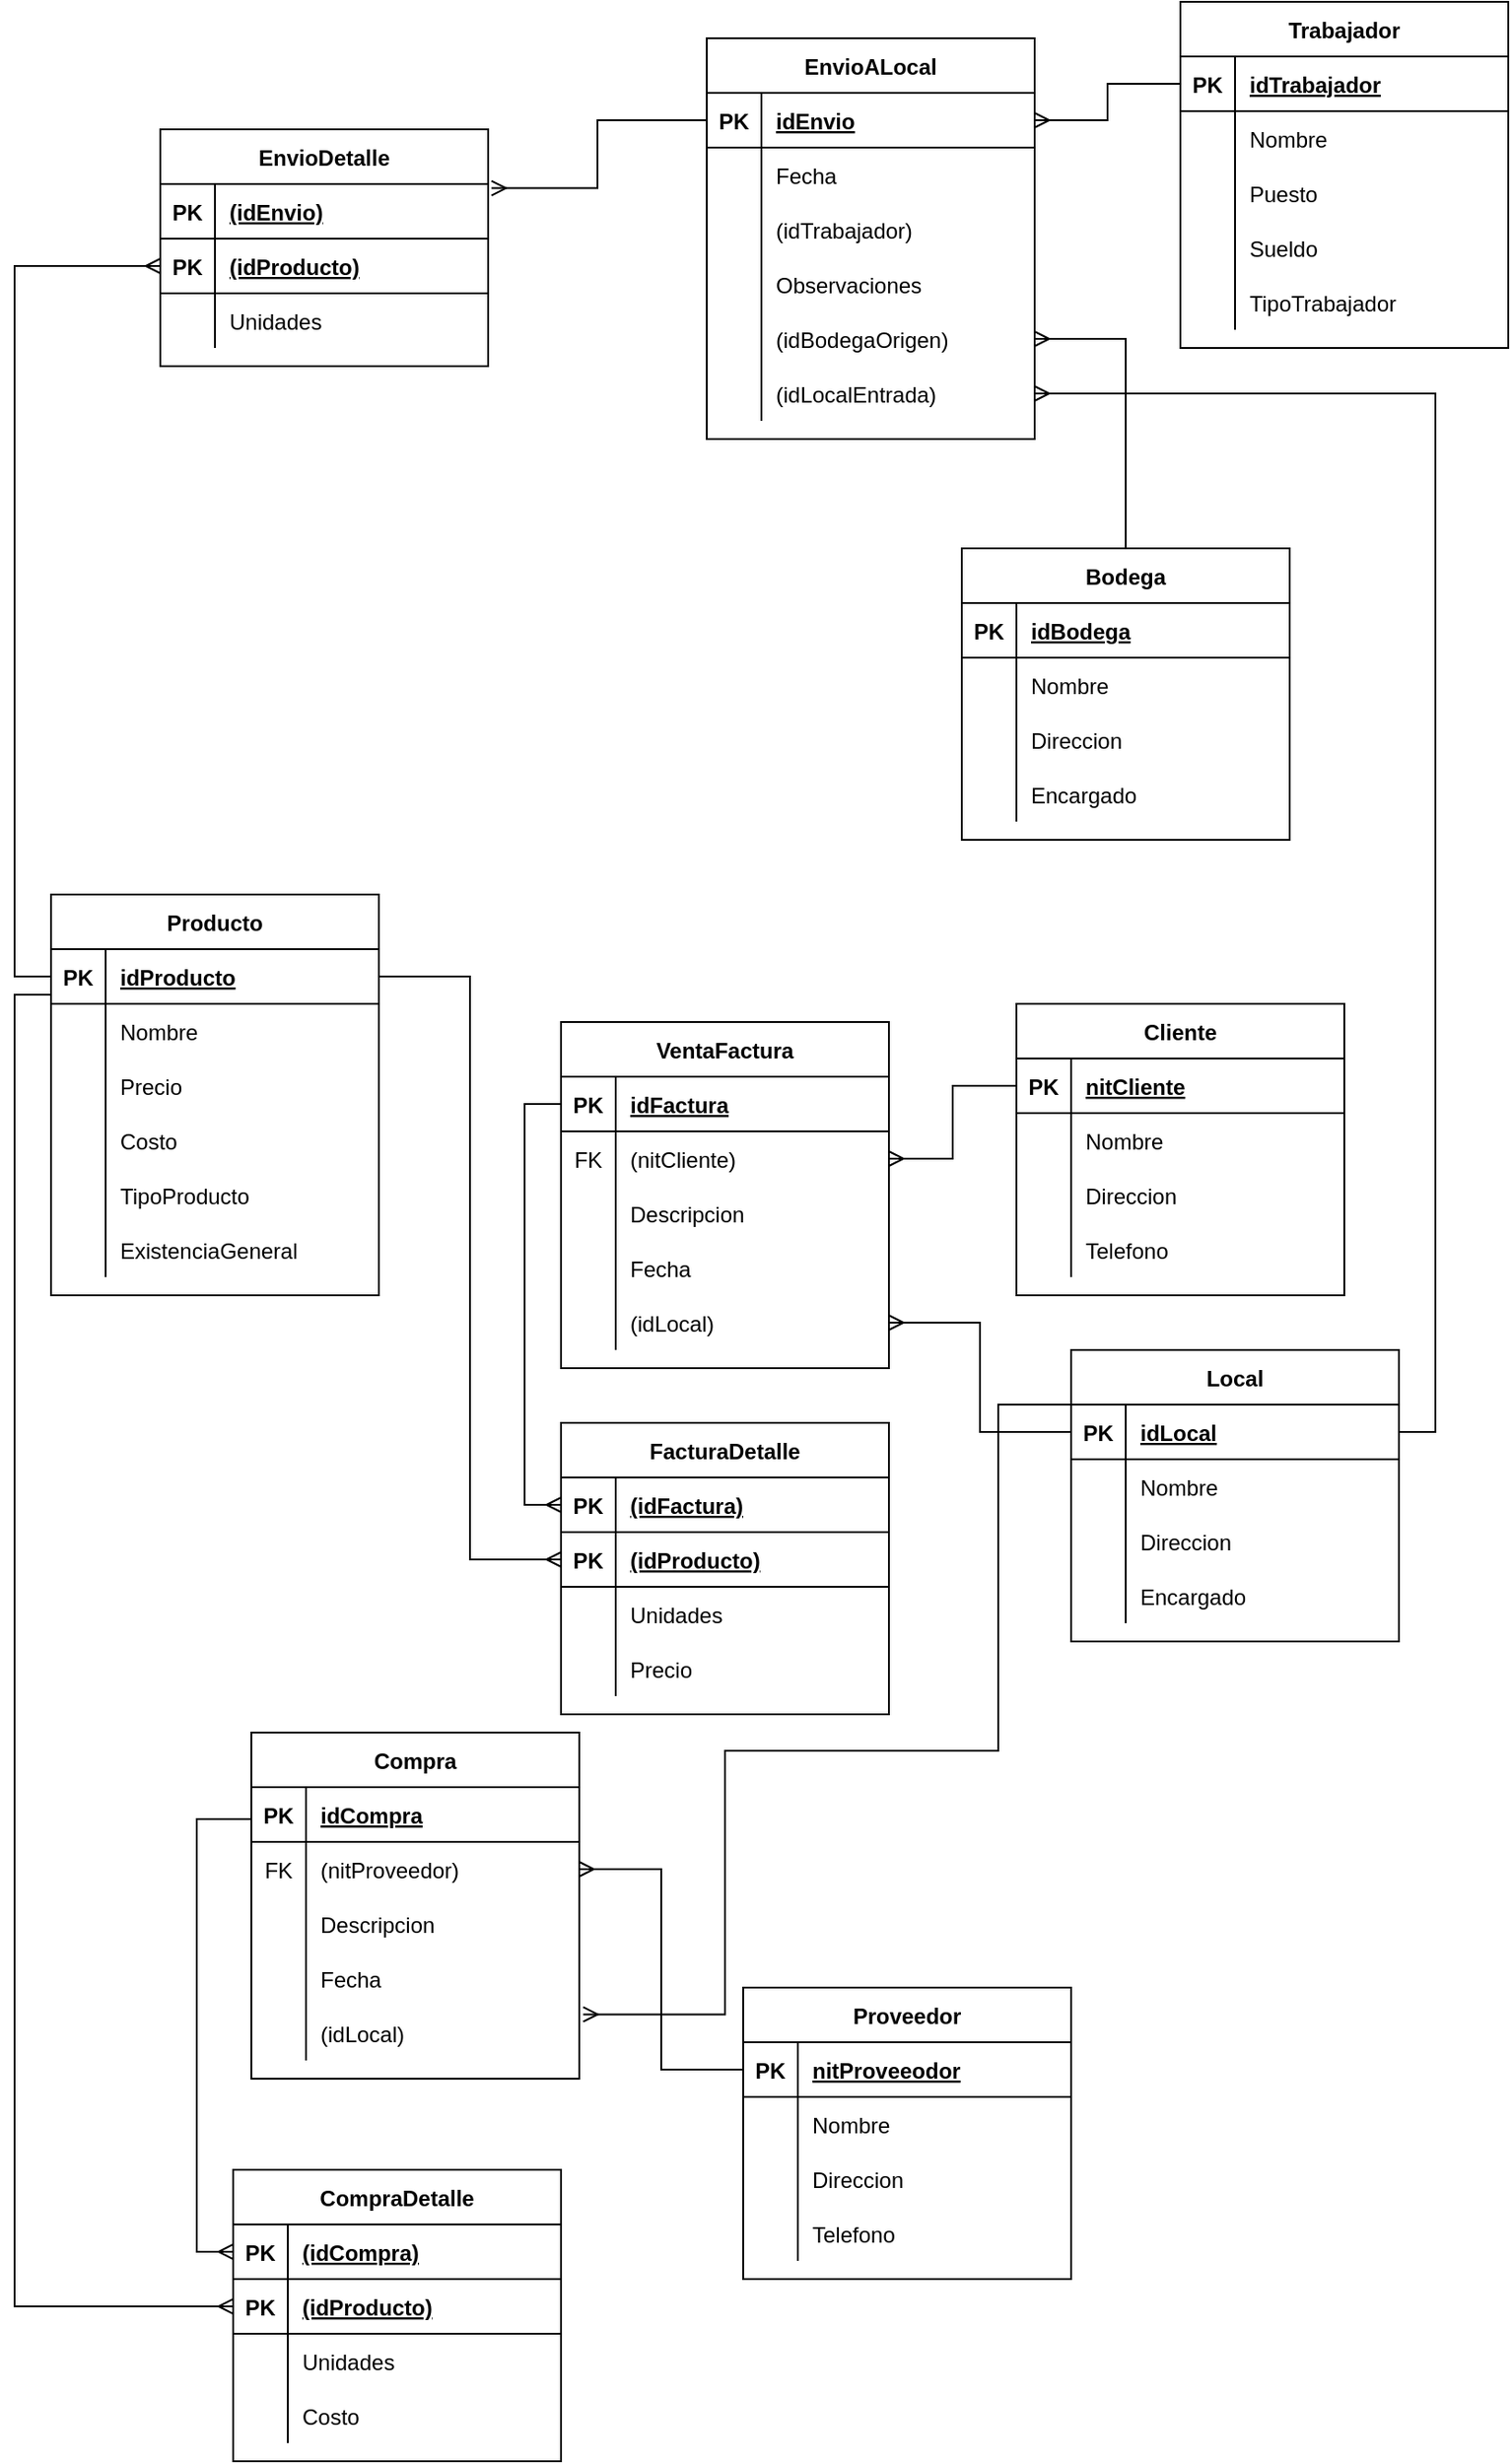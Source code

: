 <mxfile version="13.6.3" type="github">
  <diagram id="hzubIGdESL6_hrJmZI1E" name="Page-1">
    <mxGraphModel dx="892" dy="1833" grid="1" gridSize="10" guides="1" tooltips="1" connect="1" arrows="1" fold="1" page="1" pageScale="1" pageWidth="827" pageHeight="1169" math="0" shadow="0">
      <root>
        <mxCell id="0" />
        <mxCell id="1" parent="0" />
        <mxCell id="xZ7ZK9WfWNy4xOt-RPBV-60" style="edgeStyle=orthogonalEdgeStyle;rounded=0;orthogonalLoop=1;jettySize=auto;html=1;exitX=0;exitY=0.25;exitDx=0;exitDy=0;endArrow=ERmany;endFill=0;" edge="1" parent="1" source="rTr9ATM7VHJF-kAwlQQB-1" target="xZ7ZK9WfWNy4xOt-RPBV-56">
          <mxGeometry relative="1" as="geometry" />
        </mxCell>
        <mxCell id="xZ7ZK9WfWNy4xOt-RPBV-42" style="edgeStyle=orthogonalEdgeStyle;rounded=0;orthogonalLoop=1;jettySize=auto;html=1;exitX=0;exitY=0.5;exitDx=0;exitDy=0;endArrow=ERmany;endFill=0;" edge="1" parent="1" source="xZ7ZK9WfWNy4xOt-RPBV-29" target="xZ7ZK9WfWNy4xOt-RPBV-19">
          <mxGeometry relative="1" as="geometry" />
        </mxCell>
        <mxCell id="xZ7ZK9WfWNy4xOt-RPBV-59" style="edgeStyle=orthogonalEdgeStyle;rounded=0;orthogonalLoop=1;jettySize=auto;html=1;exitX=0;exitY=0.25;exitDx=0;exitDy=0;entryX=0;entryY=0.5;entryDx=0;entryDy=0;endArrow=ERmany;endFill=0;" edge="1" parent="1" source="xZ7ZK9WfWNy4xOt-RPBV-15" target="xZ7ZK9WfWNy4xOt-RPBV-44">
          <mxGeometry relative="1" as="geometry" />
        </mxCell>
        <mxCell id="xZ7ZK9WfWNy4xOt-RPBV-15" value="Compra" style="shape=table;startSize=30;container=1;collapsible=1;childLayout=tableLayout;fixedRows=1;rowLines=0;fontStyle=1;align=center;resizeLast=1;" vertex="1" parent="1">
          <mxGeometry x="210" y="470" width="180.0" height="190" as="geometry" />
        </mxCell>
        <mxCell id="xZ7ZK9WfWNy4xOt-RPBV-16" value="" style="shape=partialRectangle;collapsible=0;dropTarget=0;pointerEvents=0;fillColor=none;top=0;left=0;bottom=1;right=0;points=[[0,0.5],[1,0.5]];portConstraint=eastwest;" vertex="1" parent="xZ7ZK9WfWNy4xOt-RPBV-15">
          <mxGeometry y="30" width="180.0" height="30" as="geometry" />
        </mxCell>
        <mxCell id="xZ7ZK9WfWNy4xOt-RPBV-17" value="PK" style="shape=partialRectangle;connectable=0;fillColor=none;top=0;left=0;bottom=0;right=0;fontStyle=1;overflow=hidden;" vertex="1" parent="xZ7ZK9WfWNy4xOt-RPBV-16">
          <mxGeometry width="30" height="30" as="geometry" />
        </mxCell>
        <mxCell id="xZ7ZK9WfWNy4xOt-RPBV-18" value="idCompra" style="shape=partialRectangle;connectable=0;fillColor=none;top=0;left=0;bottom=0;right=0;align=left;spacingLeft=6;fontStyle=5;overflow=hidden;" vertex="1" parent="xZ7ZK9WfWNy4xOt-RPBV-16">
          <mxGeometry x="30" width="150.0" height="30" as="geometry" />
        </mxCell>
        <mxCell id="xZ7ZK9WfWNy4xOt-RPBV-19" value="" style="shape=partialRectangle;collapsible=0;dropTarget=0;pointerEvents=0;fillColor=none;top=0;left=0;bottom=0;right=0;points=[[0,0.5],[1,0.5]];portConstraint=eastwest;" vertex="1" parent="xZ7ZK9WfWNy4xOt-RPBV-15">
          <mxGeometry y="60" width="180.0" height="30" as="geometry" />
        </mxCell>
        <mxCell id="xZ7ZK9WfWNy4xOt-RPBV-20" value="FK" style="shape=partialRectangle;connectable=0;fillColor=none;top=0;left=0;bottom=0;right=0;editable=1;overflow=hidden;" vertex="1" parent="xZ7ZK9WfWNy4xOt-RPBV-19">
          <mxGeometry width="30" height="30" as="geometry" />
        </mxCell>
        <mxCell id="xZ7ZK9WfWNy4xOt-RPBV-21" value="(nitProveedor)" style="shape=partialRectangle;connectable=0;fillColor=none;top=0;left=0;bottom=0;right=0;align=left;spacingLeft=6;overflow=hidden;" vertex="1" parent="xZ7ZK9WfWNy4xOt-RPBV-19">
          <mxGeometry x="30" width="150.0" height="30" as="geometry" />
        </mxCell>
        <mxCell id="xZ7ZK9WfWNy4xOt-RPBV-22" value="" style="shape=partialRectangle;collapsible=0;dropTarget=0;pointerEvents=0;fillColor=none;top=0;left=0;bottom=0;right=0;points=[[0,0.5],[1,0.5]];portConstraint=eastwest;" vertex="1" parent="xZ7ZK9WfWNy4xOt-RPBV-15">
          <mxGeometry y="90" width="180.0" height="30" as="geometry" />
        </mxCell>
        <mxCell id="xZ7ZK9WfWNy4xOt-RPBV-23" value="" style="shape=partialRectangle;connectable=0;fillColor=none;top=0;left=0;bottom=0;right=0;editable=1;overflow=hidden;" vertex="1" parent="xZ7ZK9WfWNy4xOt-RPBV-22">
          <mxGeometry width="30" height="30" as="geometry" />
        </mxCell>
        <mxCell id="xZ7ZK9WfWNy4xOt-RPBV-24" value="Descripcion" style="shape=partialRectangle;connectable=0;fillColor=none;top=0;left=0;bottom=0;right=0;align=left;spacingLeft=6;overflow=hidden;" vertex="1" parent="xZ7ZK9WfWNy4xOt-RPBV-22">
          <mxGeometry x="30" width="150.0" height="30" as="geometry" />
        </mxCell>
        <mxCell id="xZ7ZK9WfWNy4xOt-RPBV-25" value="" style="shape=partialRectangle;collapsible=0;dropTarget=0;pointerEvents=0;fillColor=none;top=0;left=0;bottom=0;right=0;points=[[0,0.5],[1,0.5]];portConstraint=eastwest;" vertex="1" parent="xZ7ZK9WfWNy4xOt-RPBV-15">
          <mxGeometry y="120" width="180.0" height="30" as="geometry" />
        </mxCell>
        <mxCell id="xZ7ZK9WfWNy4xOt-RPBV-26" value="" style="shape=partialRectangle;connectable=0;fillColor=none;top=0;left=0;bottom=0;right=0;editable=1;overflow=hidden;" vertex="1" parent="xZ7ZK9WfWNy4xOt-RPBV-25">
          <mxGeometry width="30" height="30" as="geometry" />
        </mxCell>
        <mxCell id="xZ7ZK9WfWNy4xOt-RPBV-27" value="Fecha" style="shape=partialRectangle;connectable=0;fillColor=none;top=0;left=0;bottom=0;right=0;align=left;spacingLeft=6;overflow=hidden;" vertex="1" parent="xZ7ZK9WfWNy4xOt-RPBV-25">
          <mxGeometry x="30" width="150.0" height="30" as="geometry" />
        </mxCell>
        <mxCell id="xZ7ZK9WfWNy4xOt-RPBV-108" value="" style="shape=partialRectangle;collapsible=0;dropTarget=0;pointerEvents=0;fillColor=none;top=0;left=0;bottom=0;right=0;points=[[0,0.5],[1,0.5]];portConstraint=eastwest;" vertex="1" parent="xZ7ZK9WfWNy4xOt-RPBV-15">
          <mxGeometry y="150" width="180.0" height="30" as="geometry" />
        </mxCell>
        <mxCell id="xZ7ZK9WfWNy4xOt-RPBV-109" value="" style="shape=partialRectangle;connectable=0;fillColor=none;top=0;left=0;bottom=0;right=0;editable=1;overflow=hidden;" vertex="1" parent="xZ7ZK9WfWNy4xOt-RPBV-108">
          <mxGeometry width="30" height="30" as="geometry" />
        </mxCell>
        <mxCell id="xZ7ZK9WfWNy4xOt-RPBV-110" value="(idLocal)" style="shape=partialRectangle;connectable=0;fillColor=none;top=0;left=0;bottom=0;right=0;align=left;spacingLeft=6;overflow=hidden;" vertex="1" parent="xZ7ZK9WfWNy4xOt-RPBV-108">
          <mxGeometry x="30" width="150.0" height="30" as="geometry" />
        </mxCell>
        <mxCell id="xZ7ZK9WfWNy4xOt-RPBV-61" value="VentaFactura" style="shape=table;startSize=30;container=1;collapsible=1;childLayout=tableLayout;fixedRows=1;rowLines=0;fontStyle=1;align=center;resizeLast=1;" vertex="1" parent="1">
          <mxGeometry x="380" y="80" width="180" height="190" as="geometry" />
        </mxCell>
        <mxCell id="xZ7ZK9WfWNy4xOt-RPBV-62" value="" style="shape=partialRectangle;collapsible=0;dropTarget=0;pointerEvents=0;fillColor=none;top=0;left=0;bottom=1;right=0;points=[[0,0.5],[1,0.5]];portConstraint=eastwest;" vertex="1" parent="xZ7ZK9WfWNy4xOt-RPBV-61">
          <mxGeometry y="30" width="180" height="30" as="geometry" />
        </mxCell>
        <mxCell id="xZ7ZK9WfWNy4xOt-RPBV-63" value="PK" style="shape=partialRectangle;connectable=0;fillColor=none;top=0;left=0;bottom=0;right=0;fontStyle=1;overflow=hidden;" vertex="1" parent="xZ7ZK9WfWNy4xOt-RPBV-62">
          <mxGeometry width="30" height="30" as="geometry" />
        </mxCell>
        <mxCell id="xZ7ZK9WfWNy4xOt-RPBV-64" value="idFactura" style="shape=partialRectangle;connectable=0;fillColor=none;top=0;left=0;bottom=0;right=0;align=left;spacingLeft=6;fontStyle=5;overflow=hidden;" vertex="1" parent="xZ7ZK9WfWNy4xOt-RPBV-62">
          <mxGeometry x="30" width="150" height="30" as="geometry" />
        </mxCell>
        <mxCell id="xZ7ZK9WfWNy4xOt-RPBV-65" value="" style="shape=partialRectangle;collapsible=0;dropTarget=0;pointerEvents=0;fillColor=none;top=0;left=0;bottom=0;right=0;points=[[0,0.5],[1,0.5]];portConstraint=eastwest;" vertex="1" parent="xZ7ZK9WfWNy4xOt-RPBV-61">
          <mxGeometry y="60" width="180" height="30" as="geometry" />
        </mxCell>
        <mxCell id="xZ7ZK9WfWNy4xOt-RPBV-66" value="FK" style="shape=partialRectangle;connectable=0;fillColor=none;top=0;left=0;bottom=0;right=0;editable=1;overflow=hidden;" vertex="1" parent="xZ7ZK9WfWNy4xOt-RPBV-65">
          <mxGeometry width="30" height="30" as="geometry" />
        </mxCell>
        <mxCell id="xZ7ZK9WfWNy4xOt-RPBV-67" value="(nitCliente)" style="shape=partialRectangle;connectable=0;fillColor=none;top=0;left=0;bottom=0;right=0;align=left;spacingLeft=6;overflow=hidden;" vertex="1" parent="xZ7ZK9WfWNy4xOt-RPBV-65">
          <mxGeometry x="30" width="150" height="30" as="geometry" />
        </mxCell>
        <mxCell id="xZ7ZK9WfWNy4xOt-RPBV-68" value="" style="shape=partialRectangle;collapsible=0;dropTarget=0;pointerEvents=0;fillColor=none;top=0;left=0;bottom=0;right=0;points=[[0,0.5],[1,0.5]];portConstraint=eastwest;" vertex="1" parent="xZ7ZK9WfWNy4xOt-RPBV-61">
          <mxGeometry y="90" width="180" height="30" as="geometry" />
        </mxCell>
        <mxCell id="xZ7ZK9WfWNy4xOt-RPBV-69" value="" style="shape=partialRectangle;connectable=0;fillColor=none;top=0;left=0;bottom=0;right=0;editable=1;overflow=hidden;" vertex="1" parent="xZ7ZK9WfWNy4xOt-RPBV-68">
          <mxGeometry width="30" height="30" as="geometry" />
        </mxCell>
        <mxCell id="xZ7ZK9WfWNy4xOt-RPBV-70" value="Descripcion" style="shape=partialRectangle;connectable=0;fillColor=none;top=0;left=0;bottom=0;right=0;align=left;spacingLeft=6;overflow=hidden;" vertex="1" parent="xZ7ZK9WfWNy4xOt-RPBV-68">
          <mxGeometry x="30" width="150" height="30" as="geometry" />
        </mxCell>
        <mxCell id="xZ7ZK9WfWNy4xOt-RPBV-71" value="" style="shape=partialRectangle;collapsible=0;dropTarget=0;pointerEvents=0;fillColor=none;top=0;left=0;bottom=0;right=0;points=[[0,0.5],[1,0.5]];portConstraint=eastwest;" vertex="1" parent="xZ7ZK9WfWNy4xOt-RPBV-61">
          <mxGeometry y="120" width="180" height="30" as="geometry" />
        </mxCell>
        <mxCell id="xZ7ZK9WfWNy4xOt-RPBV-72" value="" style="shape=partialRectangle;connectable=0;fillColor=none;top=0;left=0;bottom=0;right=0;editable=1;overflow=hidden;" vertex="1" parent="xZ7ZK9WfWNy4xOt-RPBV-71">
          <mxGeometry width="30" height="30" as="geometry" />
        </mxCell>
        <mxCell id="xZ7ZK9WfWNy4xOt-RPBV-73" value="Fecha" style="shape=partialRectangle;connectable=0;fillColor=none;top=0;left=0;bottom=0;right=0;align=left;spacingLeft=6;overflow=hidden;" vertex="1" parent="xZ7ZK9WfWNy4xOt-RPBV-71">
          <mxGeometry x="30" width="150" height="30" as="geometry" />
        </mxCell>
        <mxCell id="xZ7ZK9WfWNy4xOt-RPBV-113" value="" style="shape=partialRectangle;collapsible=0;dropTarget=0;pointerEvents=0;fillColor=none;top=0;left=0;bottom=0;right=0;points=[[0,0.5],[1,0.5]];portConstraint=eastwest;" vertex="1" parent="xZ7ZK9WfWNy4xOt-RPBV-61">
          <mxGeometry y="150" width="180" height="30" as="geometry" />
        </mxCell>
        <mxCell id="xZ7ZK9WfWNy4xOt-RPBV-114" value="" style="shape=partialRectangle;connectable=0;fillColor=none;top=0;left=0;bottom=0;right=0;editable=1;overflow=hidden;" vertex="1" parent="xZ7ZK9WfWNy4xOt-RPBV-113">
          <mxGeometry width="30" height="30" as="geometry" />
        </mxCell>
        <mxCell id="xZ7ZK9WfWNy4xOt-RPBV-115" value="(idLocal)" style="shape=partialRectangle;connectable=0;fillColor=none;top=0;left=0;bottom=0;right=0;align=left;spacingLeft=6;overflow=hidden;" vertex="1" parent="xZ7ZK9WfWNy4xOt-RPBV-113">
          <mxGeometry x="30" width="150" height="30" as="geometry" />
        </mxCell>
        <mxCell id="qissbabsThCnypoLj227-1" value="Cliente" style="shape=table;startSize=30;container=1;collapsible=1;childLayout=tableLayout;fixedRows=1;rowLines=0;fontStyle=1;align=center;resizeLast=1;" parent="1" vertex="1">
          <mxGeometry x="630" y="70" width="180" height="160" as="geometry" />
        </mxCell>
        <mxCell id="qissbabsThCnypoLj227-2" value="" style="shape=partialRectangle;collapsible=0;dropTarget=0;pointerEvents=0;fillColor=none;top=0;left=0;bottom=1;right=0;points=[[0,0.5],[1,0.5]];portConstraint=eastwest;" parent="qissbabsThCnypoLj227-1" vertex="1">
          <mxGeometry y="30" width="180" height="30" as="geometry" />
        </mxCell>
        <mxCell id="qissbabsThCnypoLj227-3" value="PK" style="shape=partialRectangle;connectable=0;fillColor=none;top=0;left=0;bottom=0;right=0;fontStyle=1;overflow=hidden;" parent="qissbabsThCnypoLj227-2" vertex="1">
          <mxGeometry width="30" height="30" as="geometry" />
        </mxCell>
        <mxCell id="qissbabsThCnypoLj227-4" value="nitCliente" style="shape=partialRectangle;connectable=0;fillColor=none;top=0;left=0;bottom=0;right=0;align=left;spacingLeft=6;fontStyle=5;overflow=hidden;" parent="qissbabsThCnypoLj227-2" vertex="1">
          <mxGeometry x="30" width="150" height="30" as="geometry" />
        </mxCell>
        <mxCell id="qissbabsThCnypoLj227-5" value="" style="shape=partialRectangle;collapsible=0;dropTarget=0;pointerEvents=0;fillColor=none;top=0;left=0;bottom=0;right=0;points=[[0,0.5],[1,0.5]];portConstraint=eastwest;" parent="qissbabsThCnypoLj227-1" vertex="1">
          <mxGeometry y="60" width="180" height="30" as="geometry" />
        </mxCell>
        <mxCell id="qissbabsThCnypoLj227-6" value="" style="shape=partialRectangle;connectable=0;fillColor=none;top=0;left=0;bottom=0;right=0;editable=1;overflow=hidden;" parent="qissbabsThCnypoLj227-5" vertex="1">
          <mxGeometry width="30" height="30" as="geometry" />
        </mxCell>
        <mxCell id="qissbabsThCnypoLj227-7" value="Nombre" style="shape=partialRectangle;connectable=0;fillColor=none;top=0;left=0;bottom=0;right=0;align=left;spacingLeft=6;overflow=hidden;" parent="qissbabsThCnypoLj227-5" vertex="1">
          <mxGeometry x="30" width="150" height="30" as="geometry" />
        </mxCell>
        <mxCell id="qissbabsThCnypoLj227-8" value="" style="shape=partialRectangle;collapsible=0;dropTarget=0;pointerEvents=0;fillColor=none;top=0;left=0;bottom=0;right=0;points=[[0,0.5],[1,0.5]];portConstraint=eastwest;" parent="qissbabsThCnypoLj227-1" vertex="1">
          <mxGeometry y="90" width="180" height="30" as="geometry" />
        </mxCell>
        <mxCell id="qissbabsThCnypoLj227-9" value="" style="shape=partialRectangle;connectable=0;fillColor=none;top=0;left=0;bottom=0;right=0;editable=1;overflow=hidden;" parent="qissbabsThCnypoLj227-8" vertex="1">
          <mxGeometry width="30" height="30" as="geometry" />
        </mxCell>
        <mxCell id="qissbabsThCnypoLj227-10" value="Direccion" style="shape=partialRectangle;connectable=0;fillColor=none;top=0;left=0;bottom=0;right=0;align=left;spacingLeft=6;overflow=hidden;" parent="qissbabsThCnypoLj227-8" vertex="1">
          <mxGeometry x="30" width="150" height="30" as="geometry" />
        </mxCell>
        <mxCell id="qissbabsThCnypoLj227-11" value="" style="shape=partialRectangle;collapsible=0;dropTarget=0;pointerEvents=0;fillColor=none;top=0;left=0;bottom=0;right=0;points=[[0,0.5],[1,0.5]];portConstraint=eastwest;" parent="qissbabsThCnypoLj227-1" vertex="1">
          <mxGeometry y="120" width="180" height="30" as="geometry" />
        </mxCell>
        <mxCell id="qissbabsThCnypoLj227-12" value="" style="shape=partialRectangle;connectable=0;fillColor=none;top=0;left=0;bottom=0;right=0;editable=1;overflow=hidden;" parent="qissbabsThCnypoLj227-11" vertex="1">
          <mxGeometry width="30" height="30" as="geometry" />
        </mxCell>
        <mxCell id="qissbabsThCnypoLj227-13" value="Telefono" style="shape=partialRectangle;connectable=0;fillColor=none;top=0;left=0;bottom=0;right=0;align=left;spacingLeft=6;overflow=hidden;" parent="qissbabsThCnypoLj227-11" vertex="1">
          <mxGeometry x="30" width="150" height="30" as="geometry" />
        </mxCell>
        <mxCell id="xZ7ZK9WfWNy4xOt-RPBV-90" style="edgeStyle=orthogonalEdgeStyle;rounded=0;orthogonalLoop=1;jettySize=auto;html=1;exitX=0;exitY=0.5;exitDx=0;exitDy=0;entryX=1;entryY=0.5;entryDx=0;entryDy=0;endArrow=ERmany;endFill=0;" edge="1" parent="1" source="qissbabsThCnypoLj227-2" target="xZ7ZK9WfWNy4xOt-RPBV-65">
          <mxGeometry relative="1" as="geometry" />
        </mxCell>
        <mxCell id="xZ7ZK9WfWNy4xOt-RPBV-91" style="edgeStyle=orthogonalEdgeStyle;rounded=0;orthogonalLoop=1;jettySize=auto;html=1;exitX=0;exitY=0.5;exitDx=0;exitDy=0;entryX=0;entryY=0.5;entryDx=0;entryDy=0;endArrow=ERmany;endFill=0;" edge="1" parent="1" source="xZ7ZK9WfWNy4xOt-RPBV-62" target="xZ7ZK9WfWNy4xOt-RPBV-75">
          <mxGeometry relative="1" as="geometry" />
        </mxCell>
        <mxCell id="xZ7ZK9WfWNy4xOt-RPBV-92" style="edgeStyle=orthogonalEdgeStyle;rounded=0;orthogonalLoop=1;jettySize=auto;html=1;exitX=1;exitY=0.5;exitDx=0;exitDy=0;endArrow=ERmany;endFill=0;" edge="1" parent="1" source="rTr9ATM7VHJF-kAwlQQB-2" target="xZ7ZK9WfWNy4xOt-RPBV-78">
          <mxGeometry relative="1" as="geometry" />
        </mxCell>
        <mxCell id="xZ7ZK9WfWNy4xOt-RPBV-43" value="CompraDetalle" style="shape=table;startSize=30;container=1;collapsible=1;childLayout=tableLayout;fixedRows=1;rowLines=0;fontStyle=1;align=center;resizeLast=1;" vertex="1" parent="1">
          <mxGeometry x="200" y="710" width="180" height="160" as="geometry" />
        </mxCell>
        <mxCell id="xZ7ZK9WfWNy4xOt-RPBV-44" value="" style="shape=partialRectangle;collapsible=0;dropTarget=0;pointerEvents=0;fillColor=none;top=0;left=0;bottom=1;right=0;points=[[0,0.5],[1,0.5]];portConstraint=eastwest;" vertex="1" parent="xZ7ZK9WfWNy4xOt-RPBV-43">
          <mxGeometry y="30" width="180" height="30" as="geometry" />
        </mxCell>
        <mxCell id="xZ7ZK9WfWNy4xOt-RPBV-45" value="PK" style="shape=partialRectangle;connectable=0;fillColor=none;top=0;left=0;bottom=0;right=0;fontStyle=1;overflow=hidden;" vertex="1" parent="xZ7ZK9WfWNy4xOt-RPBV-44">
          <mxGeometry width="30" height="30" as="geometry" />
        </mxCell>
        <mxCell id="xZ7ZK9WfWNy4xOt-RPBV-46" value="(idCompra)" style="shape=partialRectangle;connectable=0;fillColor=none;top=0;left=0;bottom=0;right=0;align=left;spacingLeft=6;fontStyle=5;overflow=hidden;" vertex="1" parent="xZ7ZK9WfWNy4xOt-RPBV-44">
          <mxGeometry x="30" width="150" height="30" as="geometry" />
        </mxCell>
        <mxCell id="xZ7ZK9WfWNy4xOt-RPBV-56" value="" style="shape=partialRectangle;collapsible=0;dropTarget=0;pointerEvents=0;fillColor=none;top=0;left=0;bottom=1;right=0;points=[[0,0.5],[1,0.5]];portConstraint=eastwest;" vertex="1" parent="xZ7ZK9WfWNy4xOt-RPBV-43">
          <mxGeometry y="60" width="180" height="30" as="geometry" />
        </mxCell>
        <mxCell id="xZ7ZK9WfWNy4xOt-RPBV-57" value="PK" style="shape=partialRectangle;connectable=0;fillColor=none;top=0;left=0;bottom=0;right=0;fontStyle=1;overflow=hidden;" vertex="1" parent="xZ7ZK9WfWNy4xOt-RPBV-56">
          <mxGeometry width="30" height="30" as="geometry" />
        </mxCell>
        <mxCell id="xZ7ZK9WfWNy4xOt-RPBV-58" value="(idProducto)" style="shape=partialRectangle;connectable=0;fillColor=none;top=0;left=0;bottom=0;right=0;align=left;spacingLeft=6;fontStyle=5;overflow=hidden;" vertex="1" parent="xZ7ZK9WfWNy4xOt-RPBV-56">
          <mxGeometry x="30" width="150" height="30" as="geometry" />
        </mxCell>
        <mxCell id="xZ7ZK9WfWNy4xOt-RPBV-47" value="" style="shape=partialRectangle;collapsible=0;dropTarget=0;pointerEvents=0;fillColor=none;top=0;left=0;bottom=0;right=0;points=[[0,0.5],[1,0.5]];portConstraint=eastwest;" vertex="1" parent="xZ7ZK9WfWNy4xOt-RPBV-43">
          <mxGeometry y="90" width="180" height="30" as="geometry" />
        </mxCell>
        <mxCell id="xZ7ZK9WfWNy4xOt-RPBV-48" value="" style="shape=partialRectangle;connectable=0;fillColor=none;top=0;left=0;bottom=0;right=0;editable=1;overflow=hidden;" vertex="1" parent="xZ7ZK9WfWNy4xOt-RPBV-47">
          <mxGeometry width="30" height="30" as="geometry" />
        </mxCell>
        <mxCell id="xZ7ZK9WfWNy4xOt-RPBV-49" value="Unidades" style="shape=partialRectangle;connectable=0;fillColor=none;top=0;left=0;bottom=0;right=0;align=left;spacingLeft=6;overflow=hidden;" vertex="1" parent="xZ7ZK9WfWNy4xOt-RPBV-47">
          <mxGeometry x="30" width="150" height="30" as="geometry" />
        </mxCell>
        <mxCell id="xZ7ZK9WfWNy4xOt-RPBV-50" value="" style="shape=partialRectangle;collapsible=0;dropTarget=0;pointerEvents=0;fillColor=none;top=0;left=0;bottom=0;right=0;points=[[0,0.5],[1,0.5]];portConstraint=eastwest;" vertex="1" parent="xZ7ZK9WfWNy4xOt-RPBV-43">
          <mxGeometry y="120" width="180" height="30" as="geometry" />
        </mxCell>
        <mxCell id="xZ7ZK9WfWNy4xOt-RPBV-51" value="" style="shape=partialRectangle;connectable=0;fillColor=none;top=0;left=0;bottom=0;right=0;editable=1;overflow=hidden;" vertex="1" parent="xZ7ZK9WfWNy4xOt-RPBV-50">
          <mxGeometry width="30" height="30" as="geometry" />
        </mxCell>
        <mxCell id="xZ7ZK9WfWNy4xOt-RPBV-52" value="Costo" style="shape=partialRectangle;connectable=0;fillColor=none;top=0;left=0;bottom=0;right=0;align=left;spacingLeft=6;overflow=hidden;" vertex="1" parent="xZ7ZK9WfWNy4xOt-RPBV-50">
          <mxGeometry x="30" width="150" height="30" as="geometry" />
        </mxCell>
        <mxCell id="xZ7ZK9WfWNy4xOt-RPBV-28" value="Proveedor" style="shape=table;startSize=30;container=1;collapsible=1;childLayout=tableLayout;fixedRows=1;rowLines=0;fontStyle=1;align=center;resizeLast=1;" vertex="1" parent="1">
          <mxGeometry x="480" y="610" width="180" height="160" as="geometry" />
        </mxCell>
        <mxCell id="xZ7ZK9WfWNy4xOt-RPBV-29" value="" style="shape=partialRectangle;collapsible=0;dropTarget=0;pointerEvents=0;fillColor=none;top=0;left=0;bottom=1;right=0;points=[[0,0.5],[1,0.5]];portConstraint=eastwest;" vertex="1" parent="xZ7ZK9WfWNy4xOt-RPBV-28">
          <mxGeometry y="30" width="180" height="30" as="geometry" />
        </mxCell>
        <mxCell id="xZ7ZK9WfWNy4xOt-RPBV-30" value="PK" style="shape=partialRectangle;connectable=0;fillColor=none;top=0;left=0;bottom=0;right=0;fontStyle=1;overflow=hidden;" vertex="1" parent="xZ7ZK9WfWNy4xOt-RPBV-29">
          <mxGeometry width="30" height="30" as="geometry" />
        </mxCell>
        <mxCell id="xZ7ZK9WfWNy4xOt-RPBV-31" value="nitProveeodor" style="shape=partialRectangle;connectable=0;fillColor=none;top=0;left=0;bottom=0;right=0;align=left;spacingLeft=6;fontStyle=5;overflow=hidden;" vertex="1" parent="xZ7ZK9WfWNy4xOt-RPBV-29">
          <mxGeometry x="30" width="150" height="30" as="geometry" />
        </mxCell>
        <mxCell id="xZ7ZK9WfWNy4xOt-RPBV-32" value="" style="shape=partialRectangle;collapsible=0;dropTarget=0;pointerEvents=0;fillColor=none;top=0;left=0;bottom=0;right=0;points=[[0,0.5],[1,0.5]];portConstraint=eastwest;" vertex="1" parent="xZ7ZK9WfWNy4xOt-RPBV-28">
          <mxGeometry y="60" width="180" height="30" as="geometry" />
        </mxCell>
        <mxCell id="xZ7ZK9WfWNy4xOt-RPBV-33" value="" style="shape=partialRectangle;connectable=0;fillColor=none;top=0;left=0;bottom=0;right=0;editable=1;overflow=hidden;" vertex="1" parent="xZ7ZK9WfWNy4xOt-RPBV-32">
          <mxGeometry width="30" height="30" as="geometry" />
        </mxCell>
        <mxCell id="xZ7ZK9WfWNy4xOt-RPBV-34" value="Nombre" style="shape=partialRectangle;connectable=0;fillColor=none;top=0;left=0;bottom=0;right=0;align=left;spacingLeft=6;overflow=hidden;" vertex="1" parent="xZ7ZK9WfWNy4xOt-RPBV-32">
          <mxGeometry x="30" width="150" height="30" as="geometry" />
        </mxCell>
        <mxCell id="xZ7ZK9WfWNy4xOt-RPBV-35" value="" style="shape=partialRectangle;collapsible=0;dropTarget=0;pointerEvents=0;fillColor=none;top=0;left=0;bottom=0;right=0;points=[[0,0.5],[1,0.5]];portConstraint=eastwest;" vertex="1" parent="xZ7ZK9WfWNy4xOt-RPBV-28">
          <mxGeometry y="90" width="180" height="30" as="geometry" />
        </mxCell>
        <mxCell id="xZ7ZK9WfWNy4xOt-RPBV-36" value="" style="shape=partialRectangle;connectable=0;fillColor=none;top=0;left=0;bottom=0;right=0;editable=1;overflow=hidden;" vertex="1" parent="xZ7ZK9WfWNy4xOt-RPBV-35">
          <mxGeometry width="30" height="30" as="geometry" />
        </mxCell>
        <mxCell id="xZ7ZK9WfWNy4xOt-RPBV-37" value="Direccion" style="shape=partialRectangle;connectable=0;fillColor=none;top=0;left=0;bottom=0;right=0;align=left;spacingLeft=6;overflow=hidden;" vertex="1" parent="xZ7ZK9WfWNy4xOt-RPBV-35">
          <mxGeometry x="30" width="150" height="30" as="geometry" />
        </mxCell>
        <mxCell id="xZ7ZK9WfWNy4xOt-RPBV-38" value="" style="shape=partialRectangle;collapsible=0;dropTarget=0;pointerEvents=0;fillColor=none;top=0;left=0;bottom=0;right=0;points=[[0,0.5],[1,0.5]];portConstraint=eastwest;" vertex="1" parent="xZ7ZK9WfWNy4xOt-RPBV-28">
          <mxGeometry y="120" width="180" height="30" as="geometry" />
        </mxCell>
        <mxCell id="xZ7ZK9WfWNy4xOt-RPBV-39" value="" style="shape=partialRectangle;connectable=0;fillColor=none;top=0;left=0;bottom=0;right=0;editable=1;overflow=hidden;" vertex="1" parent="xZ7ZK9WfWNy4xOt-RPBV-38">
          <mxGeometry width="30" height="30" as="geometry" />
        </mxCell>
        <mxCell id="xZ7ZK9WfWNy4xOt-RPBV-40" value="Telefono" style="shape=partialRectangle;connectable=0;fillColor=none;top=0;left=0;bottom=0;right=0;align=left;spacingLeft=6;overflow=hidden;" vertex="1" parent="xZ7ZK9WfWNy4xOt-RPBV-38">
          <mxGeometry x="30" width="150" height="30" as="geometry" />
        </mxCell>
        <mxCell id="xZ7ZK9WfWNy4xOt-RPBV-74" value="FacturaDetalle" style="shape=table;startSize=30;container=1;collapsible=1;childLayout=tableLayout;fixedRows=1;rowLines=0;fontStyle=1;align=center;resizeLast=1;" vertex="1" parent="1">
          <mxGeometry x="380" y="300" width="180" height="160" as="geometry" />
        </mxCell>
        <mxCell id="xZ7ZK9WfWNy4xOt-RPBV-75" value="" style="shape=partialRectangle;collapsible=0;dropTarget=0;pointerEvents=0;fillColor=none;top=0;left=0;bottom=1;right=0;points=[[0,0.5],[1,0.5]];portConstraint=eastwest;" vertex="1" parent="xZ7ZK9WfWNy4xOt-RPBV-74">
          <mxGeometry y="30" width="180" height="30" as="geometry" />
        </mxCell>
        <mxCell id="xZ7ZK9WfWNy4xOt-RPBV-76" value="PK" style="shape=partialRectangle;connectable=0;fillColor=none;top=0;left=0;bottom=0;right=0;fontStyle=1;overflow=hidden;" vertex="1" parent="xZ7ZK9WfWNy4xOt-RPBV-75">
          <mxGeometry width="30" height="30" as="geometry" />
        </mxCell>
        <mxCell id="xZ7ZK9WfWNy4xOt-RPBV-77" value="(idFactura)" style="shape=partialRectangle;connectable=0;fillColor=none;top=0;left=0;bottom=0;right=0;align=left;spacingLeft=6;fontStyle=5;overflow=hidden;" vertex="1" parent="xZ7ZK9WfWNy4xOt-RPBV-75">
          <mxGeometry x="30" width="150" height="30" as="geometry" />
        </mxCell>
        <mxCell id="xZ7ZK9WfWNy4xOt-RPBV-78" value="" style="shape=partialRectangle;collapsible=0;dropTarget=0;pointerEvents=0;fillColor=none;top=0;left=0;bottom=1;right=0;points=[[0,0.5],[1,0.5]];portConstraint=eastwest;" vertex="1" parent="xZ7ZK9WfWNy4xOt-RPBV-74">
          <mxGeometry y="60" width="180" height="30" as="geometry" />
        </mxCell>
        <mxCell id="xZ7ZK9WfWNy4xOt-RPBV-79" value="PK" style="shape=partialRectangle;connectable=0;fillColor=none;top=0;left=0;bottom=0;right=0;fontStyle=1;overflow=hidden;" vertex="1" parent="xZ7ZK9WfWNy4xOt-RPBV-78">
          <mxGeometry width="30" height="30" as="geometry" />
        </mxCell>
        <mxCell id="xZ7ZK9WfWNy4xOt-RPBV-80" value="(idProducto)" style="shape=partialRectangle;connectable=0;fillColor=none;top=0;left=0;bottom=0;right=0;align=left;spacingLeft=6;fontStyle=5;overflow=hidden;" vertex="1" parent="xZ7ZK9WfWNy4xOt-RPBV-78">
          <mxGeometry x="30" width="150" height="30" as="geometry" />
        </mxCell>
        <mxCell id="xZ7ZK9WfWNy4xOt-RPBV-81" value="" style="shape=partialRectangle;collapsible=0;dropTarget=0;pointerEvents=0;fillColor=none;top=0;left=0;bottom=0;right=0;points=[[0,0.5],[1,0.5]];portConstraint=eastwest;" vertex="1" parent="xZ7ZK9WfWNy4xOt-RPBV-74">
          <mxGeometry y="90" width="180" height="30" as="geometry" />
        </mxCell>
        <mxCell id="xZ7ZK9WfWNy4xOt-RPBV-82" value="" style="shape=partialRectangle;connectable=0;fillColor=none;top=0;left=0;bottom=0;right=0;editable=1;overflow=hidden;" vertex="1" parent="xZ7ZK9WfWNy4xOt-RPBV-81">
          <mxGeometry width="30" height="30" as="geometry" />
        </mxCell>
        <mxCell id="xZ7ZK9WfWNy4xOt-RPBV-83" value="Unidades" style="shape=partialRectangle;connectable=0;fillColor=none;top=0;left=0;bottom=0;right=0;align=left;spacingLeft=6;overflow=hidden;" vertex="1" parent="xZ7ZK9WfWNy4xOt-RPBV-81">
          <mxGeometry x="30" width="150" height="30" as="geometry" />
        </mxCell>
        <mxCell id="xZ7ZK9WfWNy4xOt-RPBV-84" value="" style="shape=partialRectangle;collapsible=0;dropTarget=0;pointerEvents=0;fillColor=none;top=0;left=0;bottom=0;right=0;points=[[0,0.5],[1,0.5]];portConstraint=eastwest;" vertex="1" parent="xZ7ZK9WfWNy4xOt-RPBV-74">
          <mxGeometry y="120" width="180" height="30" as="geometry" />
        </mxCell>
        <mxCell id="xZ7ZK9WfWNy4xOt-RPBV-85" value="" style="shape=partialRectangle;connectable=0;fillColor=none;top=0;left=0;bottom=0;right=0;editable=1;overflow=hidden;" vertex="1" parent="xZ7ZK9WfWNy4xOt-RPBV-84">
          <mxGeometry width="30" height="30" as="geometry" />
        </mxCell>
        <mxCell id="xZ7ZK9WfWNy4xOt-RPBV-86" value="Precio" style="shape=partialRectangle;connectable=0;fillColor=none;top=0;left=0;bottom=0;right=0;align=left;spacingLeft=6;overflow=hidden;" vertex="1" parent="xZ7ZK9WfWNy4xOt-RPBV-84">
          <mxGeometry x="30" width="150" height="30" as="geometry" />
        </mxCell>
        <mxCell id="xZ7ZK9WfWNy4xOt-RPBV-116" style="edgeStyle=orthogonalEdgeStyle;rounded=0;orthogonalLoop=1;jettySize=auto;html=1;exitX=0;exitY=0.5;exitDx=0;exitDy=0;entryX=1;entryY=0.5;entryDx=0;entryDy=0;endArrow=ERmany;endFill=0;" edge="1" parent="1" source="xZ7ZK9WfWNy4xOt-RPBV-94" target="xZ7ZK9WfWNy4xOt-RPBV-113">
          <mxGeometry relative="1" as="geometry" />
        </mxCell>
        <mxCell id="xZ7ZK9WfWNy4xOt-RPBV-93" value="Local" style="shape=table;startSize=30;container=1;collapsible=1;childLayout=tableLayout;fixedRows=1;rowLines=0;fontStyle=1;align=center;resizeLast=1;" vertex="1" parent="1">
          <mxGeometry x="660" y="260" width="180" height="160" as="geometry" />
        </mxCell>
        <mxCell id="xZ7ZK9WfWNy4xOt-RPBV-94" value="" style="shape=partialRectangle;collapsible=0;dropTarget=0;pointerEvents=0;fillColor=none;top=0;left=0;bottom=1;right=0;points=[[0,0.5],[1,0.5]];portConstraint=eastwest;" vertex="1" parent="xZ7ZK9WfWNy4xOt-RPBV-93">
          <mxGeometry y="30" width="180" height="30" as="geometry" />
        </mxCell>
        <mxCell id="xZ7ZK9WfWNy4xOt-RPBV-95" value="PK" style="shape=partialRectangle;connectable=0;fillColor=none;top=0;left=0;bottom=0;right=0;fontStyle=1;overflow=hidden;" vertex="1" parent="xZ7ZK9WfWNy4xOt-RPBV-94">
          <mxGeometry width="30" height="30" as="geometry" />
        </mxCell>
        <mxCell id="xZ7ZK9WfWNy4xOt-RPBV-96" value="idLocal" style="shape=partialRectangle;connectable=0;fillColor=none;top=0;left=0;bottom=0;right=0;align=left;spacingLeft=6;fontStyle=5;overflow=hidden;" vertex="1" parent="xZ7ZK9WfWNy4xOt-RPBV-94">
          <mxGeometry x="30" width="150" height="30" as="geometry" />
        </mxCell>
        <mxCell id="xZ7ZK9WfWNy4xOt-RPBV-97" value="" style="shape=partialRectangle;collapsible=0;dropTarget=0;pointerEvents=0;fillColor=none;top=0;left=0;bottom=0;right=0;points=[[0,0.5],[1,0.5]];portConstraint=eastwest;" vertex="1" parent="xZ7ZK9WfWNy4xOt-RPBV-93">
          <mxGeometry y="60" width="180" height="30" as="geometry" />
        </mxCell>
        <mxCell id="xZ7ZK9WfWNy4xOt-RPBV-98" value="" style="shape=partialRectangle;connectable=0;fillColor=none;top=0;left=0;bottom=0;right=0;editable=1;overflow=hidden;" vertex="1" parent="xZ7ZK9WfWNy4xOt-RPBV-97">
          <mxGeometry width="30" height="30" as="geometry" />
        </mxCell>
        <mxCell id="xZ7ZK9WfWNy4xOt-RPBV-99" value="Nombre" style="shape=partialRectangle;connectable=0;fillColor=none;top=0;left=0;bottom=0;right=0;align=left;spacingLeft=6;overflow=hidden;" vertex="1" parent="xZ7ZK9WfWNy4xOt-RPBV-97">
          <mxGeometry x="30" width="150" height="30" as="geometry" />
        </mxCell>
        <mxCell id="xZ7ZK9WfWNy4xOt-RPBV-100" value="" style="shape=partialRectangle;collapsible=0;dropTarget=0;pointerEvents=0;fillColor=none;top=0;left=0;bottom=0;right=0;points=[[0,0.5],[1,0.5]];portConstraint=eastwest;" vertex="1" parent="xZ7ZK9WfWNy4xOt-RPBV-93">
          <mxGeometry y="90" width="180" height="30" as="geometry" />
        </mxCell>
        <mxCell id="xZ7ZK9WfWNy4xOt-RPBV-101" value="" style="shape=partialRectangle;connectable=0;fillColor=none;top=0;left=0;bottom=0;right=0;editable=1;overflow=hidden;" vertex="1" parent="xZ7ZK9WfWNy4xOt-RPBV-100">
          <mxGeometry width="30" height="30" as="geometry" />
        </mxCell>
        <mxCell id="xZ7ZK9WfWNy4xOt-RPBV-102" value="Direccion" style="shape=partialRectangle;connectable=0;fillColor=none;top=0;left=0;bottom=0;right=0;align=left;spacingLeft=6;overflow=hidden;" vertex="1" parent="xZ7ZK9WfWNy4xOt-RPBV-100">
          <mxGeometry x="30" width="150" height="30" as="geometry" />
        </mxCell>
        <mxCell id="xZ7ZK9WfWNy4xOt-RPBV-103" value="" style="shape=partialRectangle;collapsible=0;dropTarget=0;pointerEvents=0;fillColor=none;top=0;left=0;bottom=0;right=0;points=[[0,0.5],[1,0.5]];portConstraint=eastwest;" vertex="1" parent="xZ7ZK9WfWNy4xOt-RPBV-93">
          <mxGeometry y="120" width="180" height="30" as="geometry" />
        </mxCell>
        <mxCell id="xZ7ZK9WfWNy4xOt-RPBV-104" value="" style="shape=partialRectangle;connectable=0;fillColor=none;top=0;left=0;bottom=0;right=0;editable=1;overflow=hidden;" vertex="1" parent="xZ7ZK9WfWNy4xOt-RPBV-103">
          <mxGeometry width="30" height="30" as="geometry" />
        </mxCell>
        <mxCell id="xZ7ZK9WfWNy4xOt-RPBV-105" value="Encargado" style="shape=partialRectangle;connectable=0;fillColor=none;top=0;left=0;bottom=0;right=0;align=left;spacingLeft=6;overflow=hidden;" vertex="1" parent="xZ7ZK9WfWNy4xOt-RPBV-103">
          <mxGeometry x="30" width="150" height="30" as="geometry" />
        </mxCell>
        <mxCell id="xZ7ZK9WfWNy4xOt-RPBV-117" style="edgeStyle=orthogonalEdgeStyle;rounded=0;orthogonalLoop=1;jettySize=auto;html=1;exitX=0;exitY=0.5;exitDx=0;exitDy=0;entryX=1.012;entryY=0.157;entryDx=0;entryDy=0;entryPerimeter=0;endArrow=ERmany;endFill=0;" edge="1" parent="1" source="xZ7ZK9WfWNy4xOt-RPBV-94" target="xZ7ZK9WfWNy4xOt-RPBV-108">
          <mxGeometry relative="1" as="geometry">
            <Array as="points">
              <mxPoint x="660" y="290" />
              <mxPoint x="620" y="290" />
              <mxPoint x="620" y="480" />
              <mxPoint x="470" y="480" />
              <mxPoint x="470" y="625" />
            </Array>
          </mxGeometry>
        </mxCell>
        <mxCell id="xZ7ZK9WfWNy4xOt-RPBV-186" style="edgeStyle=orthogonalEdgeStyle;rounded=0;orthogonalLoop=1;jettySize=auto;html=1;exitX=0;exitY=0.5;exitDx=0;exitDy=0;entryX=1;entryY=0.5;entryDx=0;entryDy=0;endArrow=ERmany;endFill=0;" edge="1" parent="1" source="xZ7ZK9WfWNy4xOt-RPBV-158" target="xZ7ZK9WfWNy4xOt-RPBV-145">
          <mxGeometry relative="1" as="geometry" />
        </mxCell>
        <mxCell id="xZ7ZK9WfWNy4xOt-RPBV-144" value="EnvioALocal" style="shape=table;startSize=30;container=1;collapsible=1;childLayout=tableLayout;fixedRows=1;rowLines=0;fontStyle=1;align=center;resizeLast=1;" vertex="1" parent="1">
          <mxGeometry x="460" y="-460" width="180" height="220" as="geometry" />
        </mxCell>
        <mxCell id="xZ7ZK9WfWNy4xOt-RPBV-145" value="" style="shape=partialRectangle;collapsible=0;dropTarget=0;pointerEvents=0;fillColor=none;top=0;left=0;bottom=1;right=0;points=[[0,0.5],[1,0.5]];portConstraint=eastwest;" vertex="1" parent="xZ7ZK9WfWNy4xOt-RPBV-144">
          <mxGeometry y="30" width="180" height="30" as="geometry" />
        </mxCell>
        <mxCell id="xZ7ZK9WfWNy4xOt-RPBV-146" value="PK" style="shape=partialRectangle;connectable=0;fillColor=none;top=0;left=0;bottom=0;right=0;fontStyle=1;overflow=hidden;" vertex="1" parent="xZ7ZK9WfWNy4xOt-RPBV-145">
          <mxGeometry width="30" height="30" as="geometry" />
        </mxCell>
        <mxCell id="xZ7ZK9WfWNy4xOt-RPBV-147" value="idEnvio" style="shape=partialRectangle;connectable=0;fillColor=none;top=0;left=0;bottom=0;right=0;align=left;spacingLeft=6;fontStyle=5;overflow=hidden;" vertex="1" parent="xZ7ZK9WfWNy4xOt-RPBV-145">
          <mxGeometry x="30" width="150" height="30" as="geometry" />
        </mxCell>
        <mxCell id="xZ7ZK9WfWNy4xOt-RPBV-148" value="" style="shape=partialRectangle;collapsible=0;dropTarget=0;pointerEvents=0;fillColor=none;top=0;left=0;bottom=0;right=0;points=[[0,0.5],[1,0.5]];portConstraint=eastwest;" vertex="1" parent="xZ7ZK9WfWNy4xOt-RPBV-144">
          <mxGeometry y="60" width="180" height="30" as="geometry" />
        </mxCell>
        <mxCell id="xZ7ZK9WfWNy4xOt-RPBV-149" value="" style="shape=partialRectangle;connectable=0;fillColor=none;top=0;left=0;bottom=0;right=0;editable=1;overflow=hidden;" vertex="1" parent="xZ7ZK9WfWNy4xOt-RPBV-148">
          <mxGeometry width="30" height="30" as="geometry" />
        </mxCell>
        <mxCell id="xZ7ZK9WfWNy4xOt-RPBV-150" value="Fecha" style="shape=partialRectangle;connectable=0;fillColor=none;top=0;left=0;bottom=0;right=0;align=left;spacingLeft=6;overflow=hidden;" vertex="1" parent="xZ7ZK9WfWNy4xOt-RPBV-148">
          <mxGeometry x="30" width="150" height="30" as="geometry" />
        </mxCell>
        <mxCell id="xZ7ZK9WfWNy4xOt-RPBV-151" value="" style="shape=partialRectangle;collapsible=0;dropTarget=0;pointerEvents=0;fillColor=none;top=0;left=0;bottom=0;right=0;points=[[0,0.5],[1,0.5]];portConstraint=eastwest;" vertex="1" parent="xZ7ZK9WfWNy4xOt-RPBV-144">
          <mxGeometry y="90" width="180" height="30" as="geometry" />
        </mxCell>
        <mxCell id="xZ7ZK9WfWNy4xOt-RPBV-152" value="" style="shape=partialRectangle;connectable=0;fillColor=none;top=0;left=0;bottom=0;right=0;editable=1;overflow=hidden;" vertex="1" parent="xZ7ZK9WfWNy4xOt-RPBV-151">
          <mxGeometry width="30" height="30" as="geometry" />
        </mxCell>
        <mxCell id="xZ7ZK9WfWNy4xOt-RPBV-153" value="(idTrabajador)" style="shape=partialRectangle;connectable=0;fillColor=none;top=0;left=0;bottom=0;right=0;align=left;spacingLeft=6;overflow=hidden;" vertex="1" parent="xZ7ZK9WfWNy4xOt-RPBV-151">
          <mxGeometry x="30" width="150" height="30" as="geometry" />
        </mxCell>
        <mxCell id="xZ7ZK9WfWNy4xOt-RPBV-154" value="" style="shape=partialRectangle;collapsible=0;dropTarget=0;pointerEvents=0;fillColor=none;top=0;left=0;bottom=0;right=0;points=[[0,0.5],[1,0.5]];portConstraint=eastwest;" vertex="1" parent="xZ7ZK9WfWNy4xOt-RPBV-144">
          <mxGeometry y="120" width="180" height="30" as="geometry" />
        </mxCell>
        <mxCell id="xZ7ZK9WfWNy4xOt-RPBV-155" value="" style="shape=partialRectangle;connectable=0;fillColor=none;top=0;left=0;bottom=0;right=0;editable=1;overflow=hidden;" vertex="1" parent="xZ7ZK9WfWNy4xOt-RPBV-154">
          <mxGeometry width="30" height="30" as="geometry" />
        </mxCell>
        <mxCell id="xZ7ZK9WfWNy4xOt-RPBV-156" value="Observaciones" style="shape=partialRectangle;connectable=0;fillColor=none;top=0;left=0;bottom=0;right=0;align=left;spacingLeft=6;overflow=hidden;" vertex="1" parent="xZ7ZK9WfWNy4xOt-RPBV-154">
          <mxGeometry x="30" width="150" height="30" as="geometry" />
        </mxCell>
        <mxCell id="xZ7ZK9WfWNy4xOt-RPBV-187" value="" style="shape=partialRectangle;collapsible=0;dropTarget=0;pointerEvents=0;fillColor=none;top=0;left=0;bottom=0;right=0;points=[[0,0.5],[1,0.5]];portConstraint=eastwest;" vertex="1" parent="xZ7ZK9WfWNy4xOt-RPBV-144">
          <mxGeometry y="150" width="180" height="30" as="geometry" />
        </mxCell>
        <mxCell id="xZ7ZK9WfWNy4xOt-RPBV-188" value="" style="shape=partialRectangle;connectable=0;fillColor=none;top=0;left=0;bottom=0;right=0;editable=1;overflow=hidden;" vertex="1" parent="xZ7ZK9WfWNy4xOt-RPBV-187">
          <mxGeometry width="30" height="30" as="geometry" />
        </mxCell>
        <mxCell id="xZ7ZK9WfWNy4xOt-RPBV-189" value="(idBodegaOrigen)" style="shape=partialRectangle;connectable=0;fillColor=none;top=0;left=0;bottom=0;right=0;align=left;spacingLeft=6;overflow=hidden;" vertex="1" parent="xZ7ZK9WfWNy4xOt-RPBV-187">
          <mxGeometry x="30" width="150" height="30" as="geometry" />
        </mxCell>
        <mxCell id="xZ7ZK9WfWNy4xOt-RPBV-191" value="" style="shape=partialRectangle;collapsible=0;dropTarget=0;pointerEvents=0;fillColor=none;top=0;left=0;bottom=0;right=0;points=[[0,0.5],[1,0.5]];portConstraint=eastwest;" vertex="1" parent="xZ7ZK9WfWNy4xOt-RPBV-144">
          <mxGeometry y="180" width="180" height="30" as="geometry" />
        </mxCell>
        <mxCell id="xZ7ZK9WfWNy4xOt-RPBV-192" value="" style="shape=partialRectangle;connectable=0;fillColor=none;top=0;left=0;bottom=0;right=0;editable=1;overflow=hidden;" vertex="1" parent="xZ7ZK9WfWNy4xOt-RPBV-191">
          <mxGeometry width="30" height="30" as="geometry" />
        </mxCell>
        <mxCell id="xZ7ZK9WfWNy4xOt-RPBV-193" value="(idLocalEntrada)" style="shape=partialRectangle;connectable=0;fillColor=none;top=0;left=0;bottom=0;right=0;align=left;spacingLeft=6;overflow=hidden;" vertex="1" parent="xZ7ZK9WfWNy4xOt-RPBV-191">
          <mxGeometry x="30" width="150" height="30" as="geometry" />
        </mxCell>
        <mxCell id="xZ7ZK9WfWNy4xOt-RPBV-196" style="edgeStyle=orthogonalEdgeStyle;rounded=0;orthogonalLoop=1;jettySize=auto;html=1;exitX=0.5;exitY=0;exitDx=0;exitDy=0;endArrow=ERmany;endFill=0;" edge="1" parent="1" source="xZ7ZK9WfWNy4xOt-RPBV-131" target="xZ7ZK9WfWNy4xOt-RPBV-187">
          <mxGeometry relative="1" as="geometry" />
        </mxCell>
        <mxCell id="xZ7ZK9WfWNy4xOt-RPBV-173" value="EnvioDetalle" style="shape=table;startSize=30;container=1;collapsible=1;childLayout=tableLayout;fixedRows=1;rowLines=0;fontStyle=1;align=center;resizeLast=1;" vertex="1" parent="1">
          <mxGeometry x="160" y="-410" width="180" height="130" as="geometry" />
        </mxCell>
        <mxCell id="xZ7ZK9WfWNy4xOt-RPBV-174" value="" style="shape=partialRectangle;collapsible=0;dropTarget=0;pointerEvents=0;fillColor=none;top=0;left=0;bottom=1;right=0;points=[[0,0.5],[1,0.5]];portConstraint=eastwest;" vertex="1" parent="xZ7ZK9WfWNy4xOt-RPBV-173">
          <mxGeometry y="30" width="180" height="30" as="geometry" />
        </mxCell>
        <mxCell id="xZ7ZK9WfWNy4xOt-RPBV-175" value="PK" style="shape=partialRectangle;connectable=0;fillColor=none;top=0;left=0;bottom=0;right=0;fontStyle=1;overflow=hidden;" vertex="1" parent="xZ7ZK9WfWNy4xOt-RPBV-174">
          <mxGeometry width="30" height="30" as="geometry" />
        </mxCell>
        <mxCell id="xZ7ZK9WfWNy4xOt-RPBV-176" value="(idEnvio)" style="shape=partialRectangle;connectable=0;fillColor=none;top=0;left=0;bottom=0;right=0;align=left;spacingLeft=6;fontStyle=5;overflow=hidden;" vertex="1" parent="xZ7ZK9WfWNy4xOt-RPBV-174">
          <mxGeometry x="30" width="150" height="30" as="geometry" />
        </mxCell>
        <mxCell id="xZ7ZK9WfWNy4xOt-RPBV-177" value="" style="shape=partialRectangle;collapsible=0;dropTarget=0;pointerEvents=0;fillColor=none;top=0;left=0;bottom=1;right=0;points=[[0,0.5],[1,0.5]];portConstraint=eastwest;" vertex="1" parent="xZ7ZK9WfWNy4xOt-RPBV-173">
          <mxGeometry y="60" width="180" height="30" as="geometry" />
        </mxCell>
        <mxCell id="xZ7ZK9WfWNy4xOt-RPBV-178" value="PK" style="shape=partialRectangle;connectable=0;fillColor=none;top=0;left=0;bottom=0;right=0;fontStyle=1;overflow=hidden;" vertex="1" parent="xZ7ZK9WfWNy4xOt-RPBV-177">
          <mxGeometry width="30" height="30" as="geometry" />
        </mxCell>
        <mxCell id="xZ7ZK9WfWNy4xOt-RPBV-179" value="(idProducto)" style="shape=partialRectangle;connectable=0;fillColor=none;top=0;left=0;bottom=0;right=0;align=left;spacingLeft=6;fontStyle=5;overflow=hidden;" vertex="1" parent="xZ7ZK9WfWNy4xOt-RPBV-177">
          <mxGeometry x="30" width="150" height="30" as="geometry" />
        </mxCell>
        <mxCell id="xZ7ZK9WfWNy4xOt-RPBV-180" value="" style="shape=partialRectangle;collapsible=0;dropTarget=0;pointerEvents=0;fillColor=none;top=0;left=0;bottom=0;right=0;points=[[0,0.5],[1,0.5]];portConstraint=eastwest;" vertex="1" parent="xZ7ZK9WfWNy4xOt-RPBV-173">
          <mxGeometry y="90" width="180" height="30" as="geometry" />
        </mxCell>
        <mxCell id="xZ7ZK9WfWNy4xOt-RPBV-181" value="" style="shape=partialRectangle;connectable=0;fillColor=none;top=0;left=0;bottom=0;right=0;editable=1;overflow=hidden;" vertex="1" parent="xZ7ZK9WfWNy4xOt-RPBV-180">
          <mxGeometry width="30" height="30" as="geometry" />
        </mxCell>
        <mxCell id="xZ7ZK9WfWNy4xOt-RPBV-182" value="Unidades" style="shape=partialRectangle;connectable=0;fillColor=none;top=0;left=0;bottom=0;right=0;align=left;spacingLeft=6;overflow=hidden;" vertex="1" parent="xZ7ZK9WfWNy4xOt-RPBV-180">
          <mxGeometry x="30" width="150" height="30" as="geometry" />
        </mxCell>
        <mxCell id="xZ7ZK9WfWNy4xOt-RPBV-194" style="edgeStyle=orthogonalEdgeStyle;rounded=0;orthogonalLoop=1;jettySize=auto;html=1;exitX=0;exitY=0.5;exitDx=0;exitDy=0;entryX=1.01;entryY=0.076;entryDx=0;entryDy=0;entryPerimeter=0;endArrow=ERmany;endFill=0;" edge="1" parent="1" source="xZ7ZK9WfWNy4xOt-RPBV-145" target="xZ7ZK9WfWNy4xOt-RPBV-174">
          <mxGeometry relative="1" as="geometry" />
        </mxCell>
        <mxCell id="xZ7ZK9WfWNy4xOt-RPBV-197" style="edgeStyle=orthogonalEdgeStyle;rounded=0;orthogonalLoop=1;jettySize=auto;html=1;exitX=1;exitY=0.5;exitDx=0;exitDy=0;endArrow=ERmany;endFill=0;" edge="1" parent="1" source="xZ7ZK9WfWNy4xOt-RPBV-94" target="xZ7ZK9WfWNy4xOt-RPBV-191">
          <mxGeometry relative="1" as="geometry" />
        </mxCell>
        <mxCell id="xZ7ZK9WfWNy4xOt-RPBV-157" value="Trabajador" style="shape=table;startSize=30;container=1;collapsible=1;childLayout=tableLayout;fixedRows=1;rowLines=0;fontStyle=1;align=center;resizeLast=1;" vertex="1" parent="1">
          <mxGeometry x="720" y="-480" width="180" height="190" as="geometry" />
        </mxCell>
        <mxCell id="xZ7ZK9WfWNy4xOt-RPBV-158" value="" style="shape=partialRectangle;collapsible=0;dropTarget=0;pointerEvents=0;fillColor=none;top=0;left=0;bottom=1;right=0;points=[[0,0.5],[1,0.5]];portConstraint=eastwest;" vertex="1" parent="xZ7ZK9WfWNy4xOt-RPBV-157">
          <mxGeometry y="30" width="180" height="30" as="geometry" />
        </mxCell>
        <mxCell id="xZ7ZK9WfWNy4xOt-RPBV-159" value="PK" style="shape=partialRectangle;connectable=0;fillColor=none;top=0;left=0;bottom=0;right=0;fontStyle=1;overflow=hidden;" vertex="1" parent="xZ7ZK9WfWNy4xOt-RPBV-158">
          <mxGeometry width="30" height="30" as="geometry" />
        </mxCell>
        <mxCell id="xZ7ZK9WfWNy4xOt-RPBV-160" value="idTrabajador" style="shape=partialRectangle;connectable=0;fillColor=none;top=0;left=0;bottom=0;right=0;align=left;spacingLeft=6;fontStyle=5;overflow=hidden;" vertex="1" parent="xZ7ZK9WfWNy4xOt-RPBV-158">
          <mxGeometry x="30" width="150" height="30" as="geometry" />
        </mxCell>
        <mxCell id="xZ7ZK9WfWNy4xOt-RPBV-161" value="" style="shape=partialRectangle;collapsible=0;dropTarget=0;pointerEvents=0;fillColor=none;top=0;left=0;bottom=0;right=0;points=[[0,0.5],[1,0.5]];portConstraint=eastwest;" vertex="1" parent="xZ7ZK9WfWNy4xOt-RPBV-157">
          <mxGeometry y="60" width="180" height="30" as="geometry" />
        </mxCell>
        <mxCell id="xZ7ZK9WfWNy4xOt-RPBV-162" value="" style="shape=partialRectangle;connectable=0;fillColor=none;top=0;left=0;bottom=0;right=0;editable=1;overflow=hidden;" vertex="1" parent="xZ7ZK9WfWNy4xOt-RPBV-161">
          <mxGeometry width="30" height="30" as="geometry" />
        </mxCell>
        <mxCell id="xZ7ZK9WfWNy4xOt-RPBV-163" value="Nombre" style="shape=partialRectangle;connectable=0;fillColor=none;top=0;left=0;bottom=0;right=0;align=left;spacingLeft=6;overflow=hidden;" vertex="1" parent="xZ7ZK9WfWNy4xOt-RPBV-161">
          <mxGeometry x="30" width="150" height="30" as="geometry" />
        </mxCell>
        <mxCell id="xZ7ZK9WfWNy4xOt-RPBV-164" value="" style="shape=partialRectangle;collapsible=0;dropTarget=0;pointerEvents=0;fillColor=none;top=0;left=0;bottom=0;right=0;points=[[0,0.5],[1,0.5]];portConstraint=eastwest;" vertex="1" parent="xZ7ZK9WfWNy4xOt-RPBV-157">
          <mxGeometry y="90" width="180" height="30" as="geometry" />
        </mxCell>
        <mxCell id="xZ7ZK9WfWNy4xOt-RPBV-165" value="" style="shape=partialRectangle;connectable=0;fillColor=none;top=0;left=0;bottom=0;right=0;editable=1;overflow=hidden;" vertex="1" parent="xZ7ZK9WfWNy4xOt-RPBV-164">
          <mxGeometry width="30" height="30" as="geometry" />
        </mxCell>
        <mxCell id="xZ7ZK9WfWNy4xOt-RPBV-166" value="Puesto" style="shape=partialRectangle;connectable=0;fillColor=none;top=0;left=0;bottom=0;right=0;align=left;spacingLeft=6;overflow=hidden;" vertex="1" parent="xZ7ZK9WfWNy4xOt-RPBV-164">
          <mxGeometry x="30" width="150" height="30" as="geometry" />
        </mxCell>
        <mxCell id="xZ7ZK9WfWNy4xOt-RPBV-167" value="" style="shape=partialRectangle;collapsible=0;dropTarget=0;pointerEvents=0;fillColor=none;top=0;left=0;bottom=0;right=0;points=[[0,0.5],[1,0.5]];portConstraint=eastwest;" vertex="1" parent="xZ7ZK9WfWNy4xOt-RPBV-157">
          <mxGeometry y="120" width="180" height="30" as="geometry" />
        </mxCell>
        <mxCell id="xZ7ZK9WfWNy4xOt-RPBV-168" value="" style="shape=partialRectangle;connectable=0;fillColor=none;top=0;left=0;bottom=0;right=0;editable=1;overflow=hidden;" vertex="1" parent="xZ7ZK9WfWNy4xOt-RPBV-167">
          <mxGeometry width="30" height="30" as="geometry" />
        </mxCell>
        <mxCell id="xZ7ZK9WfWNy4xOt-RPBV-169" value="Sueldo" style="shape=partialRectangle;connectable=0;fillColor=none;top=0;left=0;bottom=0;right=0;align=left;spacingLeft=6;overflow=hidden;" vertex="1" parent="xZ7ZK9WfWNy4xOt-RPBV-167">
          <mxGeometry x="30" width="150" height="30" as="geometry" />
        </mxCell>
        <mxCell id="xZ7ZK9WfWNy4xOt-RPBV-170" value="" style="shape=partialRectangle;collapsible=0;dropTarget=0;pointerEvents=0;fillColor=none;top=0;left=0;bottom=0;right=0;points=[[0,0.5],[1,0.5]];portConstraint=eastwest;" vertex="1" parent="xZ7ZK9WfWNy4xOt-RPBV-157">
          <mxGeometry y="150" width="180" height="30" as="geometry" />
        </mxCell>
        <mxCell id="xZ7ZK9WfWNy4xOt-RPBV-171" value="" style="shape=partialRectangle;connectable=0;fillColor=none;top=0;left=0;bottom=0;right=0;editable=1;overflow=hidden;" vertex="1" parent="xZ7ZK9WfWNy4xOt-RPBV-170">
          <mxGeometry width="30" height="30" as="geometry" />
        </mxCell>
        <mxCell id="xZ7ZK9WfWNy4xOt-RPBV-172" value="TipoTrabajador" style="shape=partialRectangle;connectable=0;fillColor=none;top=0;left=0;bottom=0;right=0;align=left;spacingLeft=6;overflow=hidden;" vertex="1" parent="xZ7ZK9WfWNy4xOt-RPBV-170">
          <mxGeometry x="30" width="150" height="30" as="geometry" />
        </mxCell>
        <mxCell id="rTr9ATM7VHJF-kAwlQQB-1" value="Producto" style="shape=table;startSize=30;container=1;collapsible=1;childLayout=tableLayout;fixedRows=1;rowLines=0;fontStyle=1;align=center;resizeLast=1;" parent="1" vertex="1">
          <mxGeometry x="100" y="10" width="180" height="220" as="geometry" />
        </mxCell>
        <mxCell id="rTr9ATM7VHJF-kAwlQQB-2" value="" style="shape=partialRectangle;collapsible=0;dropTarget=0;pointerEvents=0;fillColor=none;top=0;left=0;bottom=1;right=0;points=[[0,0.5],[1,0.5]];portConstraint=eastwest;" parent="rTr9ATM7VHJF-kAwlQQB-1" vertex="1">
          <mxGeometry y="30" width="180" height="30" as="geometry" />
        </mxCell>
        <mxCell id="rTr9ATM7VHJF-kAwlQQB-3" value="PK" style="shape=partialRectangle;connectable=0;fillColor=none;top=0;left=0;bottom=0;right=0;fontStyle=1;overflow=hidden;" parent="rTr9ATM7VHJF-kAwlQQB-2" vertex="1">
          <mxGeometry width="30" height="30" as="geometry" />
        </mxCell>
        <mxCell id="rTr9ATM7VHJF-kAwlQQB-4" value="idProducto" style="shape=partialRectangle;connectable=0;fillColor=none;top=0;left=0;bottom=0;right=0;align=left;spacingLeft=6;fontStyle=5;overflow=hidden;" parent="rTr9ATM7VHJF-kAwlQQB-2" vertex="1">
          <mxGeometry x="30" width="150" height="30" as="geometry" />
        </mxCell>
        <mxCell id="rTr9ATM7VHJF-kAwlQQB-5" value="" style="shape=partialRectangle;collapsible=0;dropTarget=0;pointerEvents=0;fillColor=none;top=0;left=0;bottom=0;right=0;points=[[0,0.5],[1,0.5]];portConstraint=eastwest;" parent="rTr9ATM7VHJF-kAwlQQB-1" vertex="1">
          <mxGeometry y="60" width="180" height="30" as="geometry" />
        </mxCell>
        <mxCell id="rTr9ATM7VHJF-kAwlQQB-6" value="" style="shape=partialRectangle;connectable=0;fillColor=none;top=0;left=0;bottom=0;right=0;editable=1;overflow=hidden;" parent="rTr9ATM7VHJF-kAwlQQB-5" vertex="1">
          <mxGeometry width="30" height="30" as="geometry" />
        </mxCell>
        <mxCell id="rTr9ATM7VHJF-kAwlQQB-7" value="Nombre" style="shape=partialRectangle;connectable=0;fillColor=none;top=0;left=0;bottom=0;right=0;align=left;spacingLeft=6;overflow=hidden;" parent="rTr9ATM7VHJF-kAwlQQB-5" vertex="1">
          <mxGeometry x="30" width="150" height="30" as="geometry" />
        </mxCell>
        <mxCell id="xZ7ZK9WfWNy4xOt-RPBV-9" value="" style="shape=partialRectangle;collapsible=0;dropTarget=0;pointerEvents=0;fillColor=none;top=0;left=0;bottom=0;right=0;points=[[0,0.5],[1,0.5]];portConstraint=eastwest;" vertex="1" parent="rTr9ATM7VHJF-kAwlQQB-1">
          <mxGeometry y="90" width="180" height="30" as="geometry" />
        </mxCell>
        <mxCell id="xZ7ZK9WfWNy4xOt-RPBV-10" value="" style="shape=partialRectangle;connectable=0;fillColor=none;top=0;left=0;bottom=0;right=0;editable=1;overflow=hidden;" vertex="1" parent="xZ7ZK9WfWNy4xOt-RPBV-9">
          <mxGeometry width="30" height="30" as="geometry" />
        </mxCell>
        <mxCell id="xZ7ZK9WfWNy4xOt-RPBV-11" value="Precio" style="shape=partialRectangle;connectable=0;fillColor=none;top=0;left=0;bottom=0;right=0;align=left;spacingLeft=6;overflow=hidden;" vertex="1" parent="xZ7ZK9WfWNy4xOt-RPBV-9">
          <mxGeometry x="30" width="150" height="30" as="geometry" />
        </mxCell>
        <mxCell id="xZ7ZK9WfWNy4xOt-RPBV-12" value="" style="shape=partialRectangle;collapsible=0;dropTarget=0;pointerEvents=0;fillColor=none;top=0;left=0;bottom=0;right=0;points=[[0,0.5],[1,0.5]];portConstraint=eastwest;" vertex="1" parent="rTr9ATM7VHJF-kAwlQQB-1">
          <mxGeometry y="120" width="180" height="30" as="geometry" />
        </mxCell>
        <mxCell id="xZ7ZK9WfWNy4xOt-RPBV-13" value="" style="shape=partialRectangle;connectable=0;fillColor=none;top=0;left=0;bottom=0;right=0;editable=1;overflow=hidden;" vertex="1" parent="xZ7ZK9WfWNy4xOt-RPBV-12">
          <mxGeometry width="30" height="30" as="geometry" />
        </mxCell>
        <mxCell id="xZ7ZK9WfWNy4xOt-RPBV-14" value="Costo" style="shape=partialRectangle;connectable=0;fillColor=none;top=0;left=0;bottom=0;right=0;align=left;spacingLeft=6;overflow=hidden;" vertex="1" parent="xZ7ZK9WfWNy4xOt-RPBV-12">
          <mxGeometry x="30" width="150" height="30" as="geometry" />
        </mxCell>
        <mxCell id="rTr9ATM7VHJF-kAwlQQB-8" value="" style="shape=partialRectangle;collapsible=0;dropTarget=0;pointerEvents=0;fillColor=none;top=0;left=0;bottom=0;right=0;points=[[0,0.5],[1,0.5]];portConstraint=eastwest;" parent="rTr9ATM7VHJF-kAwlQQB-1" vertex="1">
          <mxGeometry y="150" width="180" height="30" as="geometry" />
        </mxCell>
        <mxCell id="rTr9ATM7VHJF-kAwlQQB-9" value="" style="shape=partialRectangle;connectable=0;fillColor=none;top=0;left=0;bottom=0;right=0;editable=1;overflow=hidden;" parent="rTr9ATM7VHJF-kAwlQQB-8" vertex="1">
          <mxGeometry width="30" height="30" as="geometry" />
        </mxCell>
        <mxCell id="rTr9ATM7VHJF-kAwlQQB-10" value="TipoProducto" style="shape=partialRectangle;connectable=0;fillColor=none;top=0;left=0;bottom=0;right=0;align=left;spacingLeft=6;overflow=hidden;" parent="rTr9ATM7VHJF-kAwlQQB-8" vertex="1">
          <mxGeometry x="30" width="150" height="30" as="geometry" />
        </mxCell>
        <mxCell id="rTr9ATM7VHJF-kAwlQQB-11" value="" style="shape=partialRectangle;collapsible=0;dropTarget=0;pointerEvents=0;fillColor=none;top=0;left=0;bottom=0;right=0;points=[[0,0.5],[1,0.5]];portConstraint=eastwest;" parent="rTr9ATM7VHJF-kAwlQQB-1" vertex="1">
          <mxGeometry y="180" width="180" height="30" as="geometry" />
        </mxCell>
        <mxCell id="rTr9ATM7VHJF-kAwlQQB-12" value="" style="shape=partialRectangle;connectable=0;fillColor=none;top=0;left=0;bottom=0;right=0;editable=1;overflow=hidden;" parent="rTr9ATM7VHJF-kAwlQQB-11" vertex="1">
          <mxGeometry width="30" height="30" as="geometry" />
        </mxCell>
        <mxCell id="rTr9ATM7VHJF-kAwlQQB-13" value="ExistenciaGeneral" style="shape=partialRectangle;connectable=0;fillColor=none;top=0;left=0;bottom=0;right=0;align=left;spacingLeft=6;overflow=hidden;" parent="rTr9ATM7VHJF-kAwlQQB-11" vertex="1">
          <mxGeometry x="30" width="150" height="30" as="geometry" />
        </mxCell>
        <mxCell id="xZ7ZK9WfWNy4xOt-RPBV-198" style="edgeStyle=orthogonalEdgeStyle;rounded=0;orthogonalLoop=1;jettySize=auto;html=1;exitX=0;exitY=0.5;exitDx=0;exitDy=0;entryX=0;entryY=0.5;entryDx=0;entryDy=0;endArrow=ERmany;endFill=0;" edge="1" parent="1" source="rTr9ATM7VHJF-kAwlQQB-2" target="xZ7ZK9WfWNy4xOt-RPBV-177">
          <mxGeometry relative="1" as="geometry" />
        </mxCell>
        <mxCell id="xZ7ZK9WfWNy4xOt-RPBV-131" value="Bodega" style="shape=table;startSize=30;container=1;collapsible=1;childLayout=tableLayout;fixedRows=1;rowLines=0;fontStyle=1;align=center;resizeLast=1;" vertex="1" parent="1">
          <mxGeometry x="600" y="-180" width="180" height="160" as="geometry" />
        </mxCell>
        <mxCell id="xZ7ZK9WfWNy4xOt-RPBV-132" value="" style="shape=partialRectangle;collapsible=0;dropTarget=0;pointerEvents=0;fillColor=none;top=0;left=0;bottom=1;right=0;points=[[0,0.5],[1,0.5]];portConstraint=eastwest;" vertex="1" parent="xZ7ZK9WfWNy4xOt-RPBV-131">
          <mxGeometry y="30" width="180" height="30" as="geometry" />
        </mxCell>
        <mxCell id="xZ7ZK9WfWNy4xOt-RPBV-133" value="PK" style="shape=partialRectangle;connectable=0;fillColor=none;top=0;left=0;bottom=0;right=0;fontStyle=1;overflow=hidden;" vertex="1" parent="xZ7ZK9WfWNy4xOt-RPBV-132">
          <mxGeometry width="30" height="30" as="geometry" />
        </mxCell>
        <mxCell id="xZ7ZK9WfWNy4xOt-RPBV-134" value="idBodega" style="shape=partialRectangle;connectable=0;fillColor=none;top=0;left=0;bottom=0;right=0;align=left;spacingLeft=6;fontStyle=5;overflow=hidden;" vertex="1" parent="xZ7ZK9WfWNy4xOt-RPBV-132">
          <mxGeometry x="30" width="150" height="30" as="geometry" />
        </mxCell>
        <mxCell id="xZ7ZK9WfWNy4xOt-RPBV-135" value="" style="shape=partialRectangle;collapsible=0;dropTarget=0;pointerEvents=0;fillColor=none;top=0;left=0;bottom=0;right=0;points=[[0,0.5],[1,0.5]];portConstraint=eastwest;" vertex="1" parent="xZ7ZK9WfWNy4xOt-RPBV-131">
          <mxGeometry y="60" width="180" height="30" as="geometry" />
        </mxCell>
        <mxCell id="xZ7ZK9WfWNy4xOt-RPBV-136" value="" style="shape=partialRectangle;connectable=0;fillColor=none;top=0;left=0;bottom=0;right=0;editable=1;overflow=hidden;" vertex="1" parent="xZ7ZK9WfWNy4xOt-RPBV-135">
          <mxGeometry width="30" height="30" as="geometry" />
        </mxCell>
        <mxCell id="xZ7ZK9WfWNy4xOt-RPBV-137" value="Nombre" style="shape=partialRectangle;connectable=0;fillColor=none;top=0;left=0;bottom=0;right=0;align=left;spacingLeft=6;overflow=hidden;" vertex="1" parent="xZ7ZK9WfWNy4xOt-RPBV-135">
          <mxGeometry x="30" width="150" height="30" as="geometry" />
        </mxCell>
        <mxCell id="xZ7ZK9WfWNy4xOt-RPBV-138" value="" style="shape=partialRectangle;collapsible=0;dropTarget=0;pointerEvents=0;fillColor=none;top=0;left=0;bottom=0;right=0;points=[[0,0.5],[1,0.5]];portConstraint=eastwest;" vertex="1" parent="xZ7ZK9WfWNy4xOt-RPBV-131">
          <mxGeometry y="90" width="180" height="30" as="geometry" />
        </mxCell>
        <mxCell id="xZ7ZK9WfWNy4xOt-RPBV-139" value="" style="shape=partialRectangle;connectable=0;fillColor=none;top=0;left=0;bottom=0;right=0;editable=1;overflow=hidden;" vertex="1" parent="xZ7ZK9WfWNy4xOt-RPBV-138">
          <mxGeometry width="30" height="30" as="geometry" />
        </mxCell>
        <mxCell id="xZ7ZK9WfWNy4xOt-RPBV-140" value="Direccion" style="shape=partialRectangle;connectable=0;fillColor=none;top=0;left=0;bottom=0;right=0;align=left;spacingLeft=6;overflow=hidden;" vertex="1" parent="xZ7ZK9WfWNy4xOt-RPBV-138">
          <mxGeometry x="30" width="150" height="30" as="geometry" />
        </mxCell>
        <mxCell id="xZ7ZK9WfWNy4xOt-RPBV-141" value="" style="shape=partialRectangle;collapsible=0;dropTarget=0;pointerEvents=0;fillColor=none;top=0;left=0;bottom=0;right=0;points=[[0,0.5],[1,0.5]];portConstraint=eastwest;" vertex="1" parent="xZ7ZK9WfWNy4xOt-RPBV-131">
          <mxGeometry y="120" width="180" height="30" as="geometry" />
        </mxCell>
        <mxCell id="xZ7ZK9WfWNy4xOt-RPBV-142" value="" style="shape=partialRectangle;connectable=0;fillColor=none;top=0;left=0;bottom=0;right=0;editable=1;overflow=hidden;" vertex="1" parent="xZ7ZK9WfWNy4xOt-RPBV-141">
          <mxGeometry width="30" height="30" as="geometry" />
        </mxCell>
        <mxCell id="xZ7ZK9WfWNy4xOt-RPBV-143" value="Encargado" style="shape=partialRectangle;connectable=0;fillColor=none;top=0;left=0;bottom=0;right=0;align=left;spacingLeft=6;overflow=hidden;" vertex="1" parent="xZ7ZK9WfWNy4xOt-RPBV-141">
          <mxGeometry x="30" width="150" height="30" as="geometry" />
        </mxCell>
      </root>
    </mxGraphModel>
  </diagram>
</mxfile>
